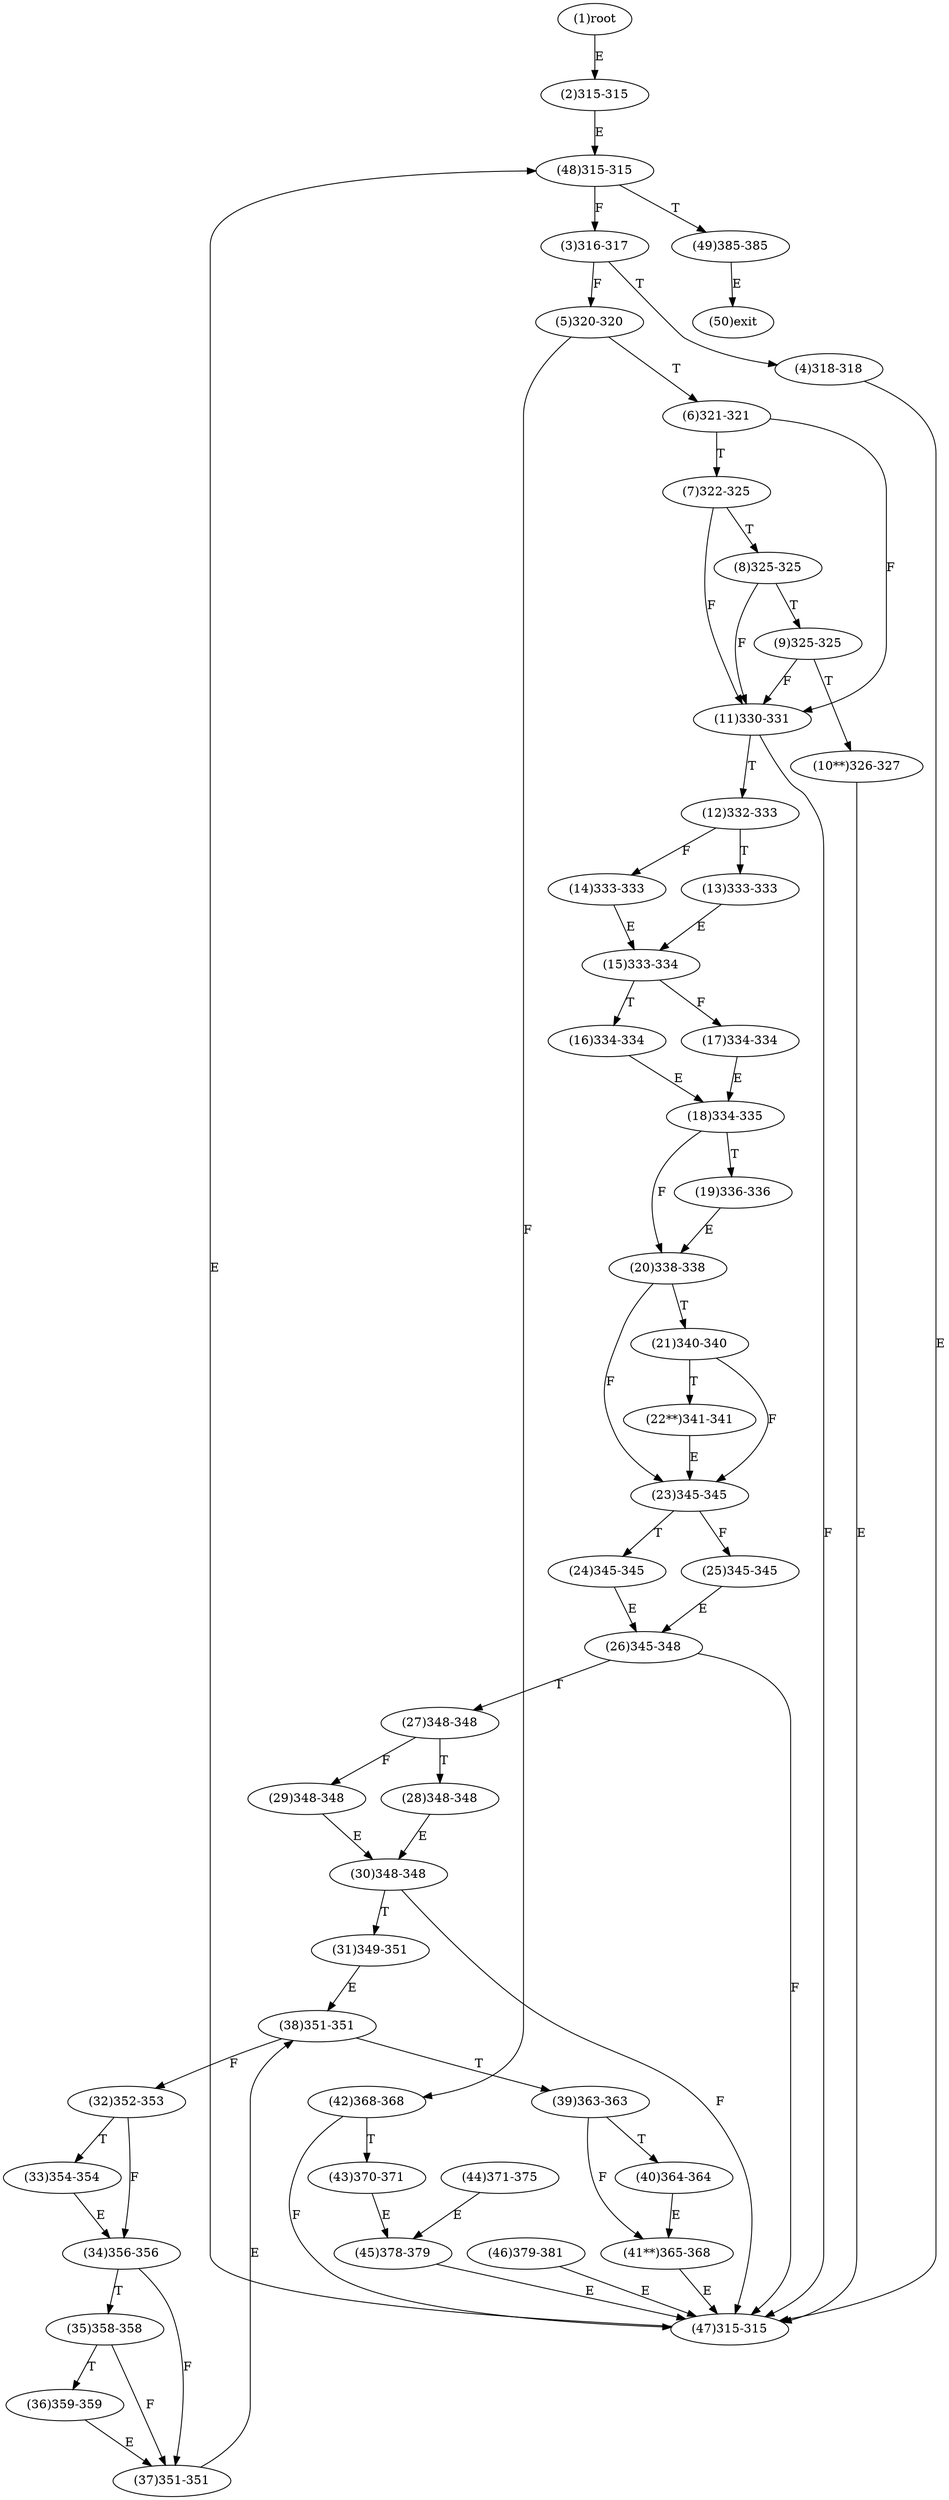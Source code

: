digraph "" { 
1[ label="(1)root"];
2[ label="(2)315-315"];
3[ label="(3)316-317"];
4[ label="(4)318-318"];
5[ label="(5)320-320"];
6[ label="(6)321-321"];
7[ label="(7)322-325"];
8[ label="(8)325-325"];
9[ label="(9)325-325"];
10[ label="(10**)326-327"];
11[ label="(11)330-331"];
12[ label="(12)332-333"];
13[ label="(13)333-333"];
14[ label="(14)333-333"];
15[ label="(15)333-334"];
17[ label="(17)334-334"];
16[ label="(16)334-334"];
19[ label="(19)336-336"];
18[ label="(18)334-335"];
21[ label="(21)340-340"];
20[ label="(20)338-338"];
23[ label="(23)345-345"];
22[ label="(22**)341-341"];
25[ label="(25)345-345"];
24[ label="(24)345-345"];
27[ label="(27)348-348"];
26[ label="(26)345-348"];
29[ label="(29)348-348"];
28[ label="(28)348-348"];
31[ label="(31)349-351"];
30[ label="(30)348-348"];
34[ label="(34)356-356"];
35[ label="(35)358-358"];
32[ label="(32)352-353"];
33[ label="(33)354-354"];
38[ label="(38)351-351"];
39[ label="(39)363-363"];
36[ label="(36)359-359"];
37[ label="(37)351-351"];
42[ label="(42)368-368"];
43[ label="(43)370-371"];
40[ label="(40)364-364"];
41[ label="(41**)365-368"];
46[ label="(46)379-381"];
47[ label="(47)315-315"];
44[ label="(44)371-375"];
45[ label="(45)378-379"];
50[ label="(50)exit"];
49[ label="(49)385-385"];
48[ label="(48)315-315"];
1->2[ label="E"];
2->48[ label="E"];
3->5[ label="F"];
3->4[ label="T"];
4->47[ label="E"];
5->42[ label="F"];
5->6[ label="T"];
6->11[ label="F"];
6->7[ label="T"];
7->11[ label="F"];
7->8[ label="T"];
8->11[ label="F"];
8->9[ label="T"];
9->11[ label="F"];
9->10[ label="T"];
10->47[ label="E"];
11->47[ label="F"];
11->12[ label="T"];
12->14[ label="F"];
12->13[ label="T"];
13->15[ label="E"];
14->15[ label="E"];
15->17[ label="F"];
15->16[ label="T"];
16->18[ label="E"];
17->18[ label="E"];
18->20[ label="F"];
18->19[ label="T"];
19->20[ label="E"];
20->23[ label="F"];
20->21[ label="T"];
21->23[ label="F"];
21->22[ label="T"];
22->23[ label="E"];
23->25[ label="F"];
23->24[ label="T"];
24->26[ label="E"];
25->26[ label="E"];
26->47[ label="F"];
26->27[ label="T"];
27->29[ label="F"];
27->28[ label="T"];
28->30[ label="E"];
29->30[ label="E"];
30->47[ label="F"];
30->31[ label="T"];
31->38[ label="E"];
32->34[ label="F"];
32->33[ label="T"];
33->34[ label="E"];
34->37[ label="F"];
34->35[ label="T"];
35->37[ label="F"];
35->36[ label="T"];
36->37[ label="E"];
37->38[ label="E"];
38->32[ label="F"];
38->39[ label="T"];
39->41[ label="F"];
39->40[ label="T"];
40->41[ label="E"];
41->47[ label="E"];
42->47[ label="F"];
42->43[ label="T"];
43->45[ label="E"];
44->45[ label="E"];
45->47[ label="E"];
46->47[ label="E"];
47->48[ label="E"];
48->3[ label="F"];
48->49[ label="T"];
49->50[ label="E"];
}